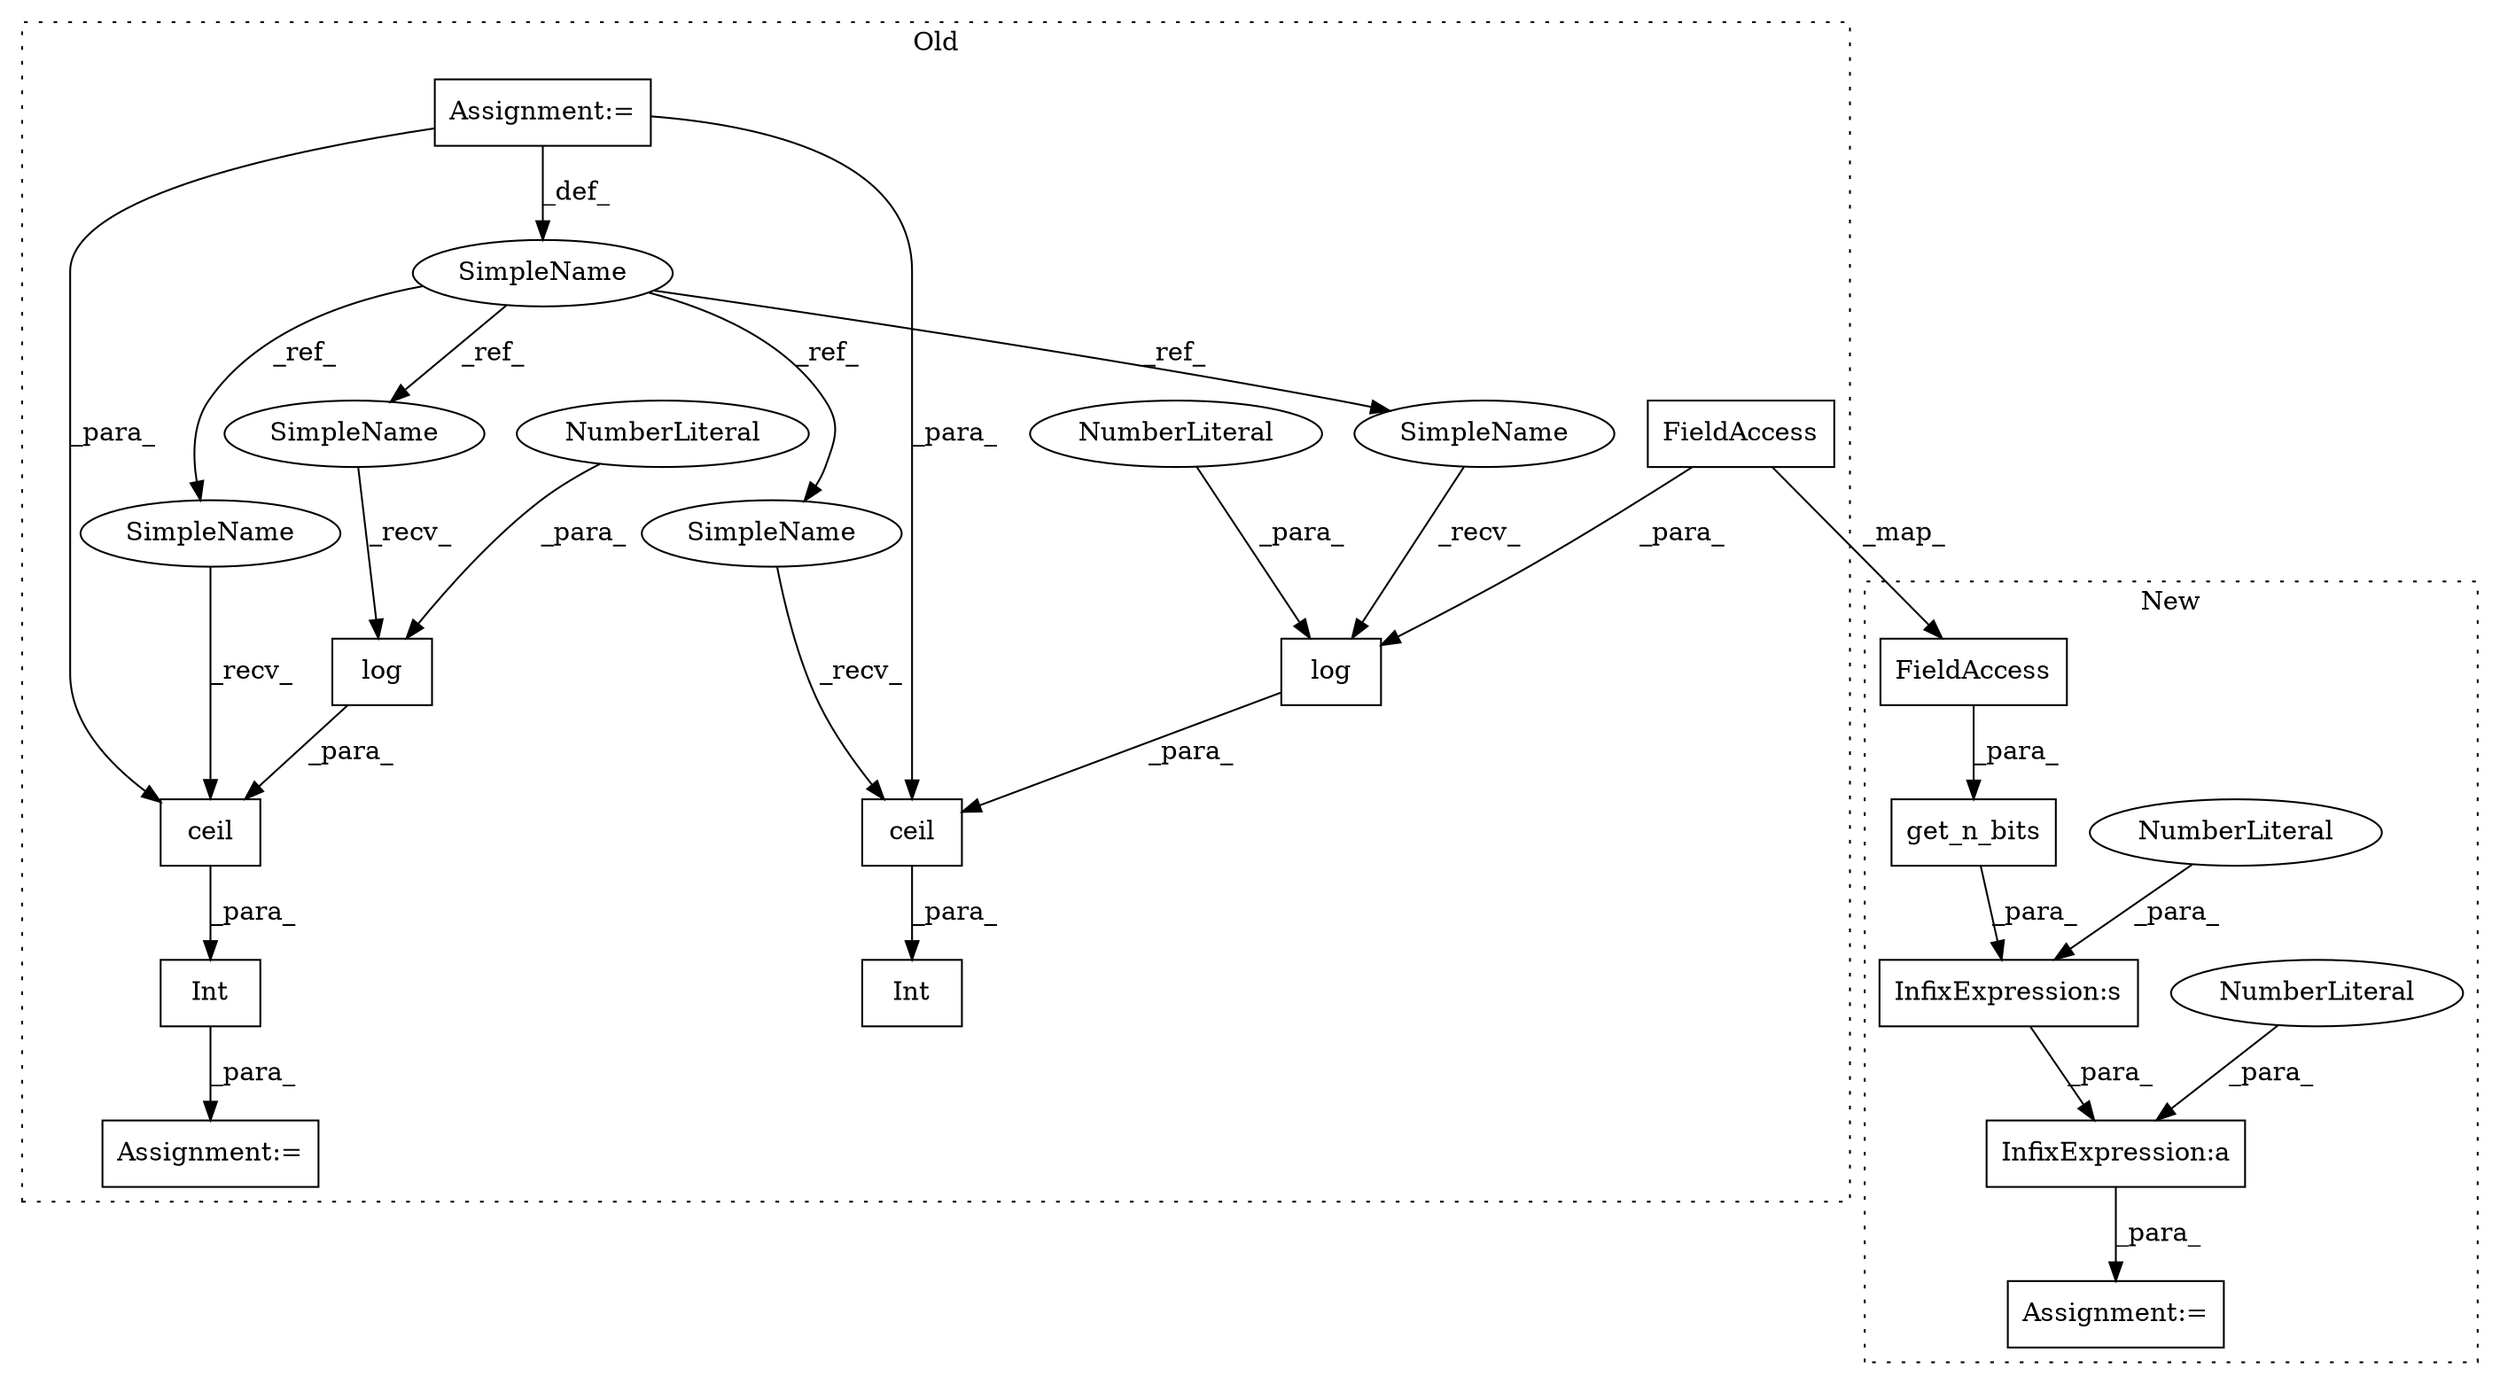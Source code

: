 digraph G {
subgraph cluster0 {
1 [label="Int" a="32" s="2418,2470" l="4,1" shape="box"];
7 [label="log" a="32" s="2437,2468" l="4,1" shape="box"];
8 [label="NumberLiteral" a="34" s="2467" l="1" shape="ellipse"];
9 [label="SimpleName" a="42" s="2296" l="4" shape="ellipse"];
10 [label="log" a="32" s="2516,2537" l="4,1" shape="box"];
11 [label="NumberLiteral" a="34" s="2536" l="1" shape="ellipse"];
12 [label="ceil" a="32" s="2427,2469" l="5,1" shape="box"];
13 [label="Assignment:=" a="7" s="2496" l="1" shape="box"];
14 [label="ceil" a="32" s="2506,2538" l="5,1" shape="box"];
15 [label="Assignment:=" a="7" s="2296" l="4" shape="box"];
17 [label="Int" a="32" s="2497,2539" l="4,1" shape="box"];
19 [label="FieldAccess" a="22" s="2441" l="25" shape="box"];
20 [label="SimpleName" a="42" s="2501" l="4" shape="ellipse"];
21 [label="SimpleName" a="42" s="2422" l="4" shape="ellipse"];
22 [label="SimpleName" a="42" s="2432" l="4" shape="ellipse"];
23 [label="SimpleName" a="42" s="2511" l="4" shape="ellipse"];
label = "Old";
style="dotted";
}
subgraph cluster1 {
2 [label="get_n_bits" a="32" s="2462,2498" l="11,1" shape="box"];
3 [label="InfixExpression:a" a="27" s="2544" l="3" shape="box"];
4 [label="NumberLiteral" a="34" s="2547" l="1" shape="ellipse"];
5 [label="InfixExpression:s" a="27" s="2523" l="4" shape="box"];
6 [label="NumberLiteral" a="34" s="2522" l="1" shape="ellipse"];
16 [label="Assignment:=" a="7" s="2519" l="1" shape="box"];
18 [label="FieldAccess" a="22" s="2473" l="25" shape="box"];
label = "New";
style="dotted";
}
2 -> 5 [label="_para_"];
3 -> 16 [label="_para_"];
4 -> 3 [label="_para_"];
5 -> 3 [label="_para_"];
6 -> 5 [label="_para_"];
7 -> 12 [label="_para_"];
8 -> 7 [label="_para_"];
9 -> 23 [label="_ref_"];
9 -> 20 [label="_ref_"];
9 -> 22 [label="_ref_"];
9 -> 21 [label="_ref_"];
10 -> 14 [label="_para_"];
11 -> 10 [label="_para_"];
12 -> 1 [label="_para_"];
14 -> 17 [label="_para_"];
15 -> 12 [label="_para_"];
15 -> 14 [label="_para_"];
15 -> 9 [label="_def_"];
17 -> 13 [label="_para_"];
18 -> 2 [label="_para_"];
19 -> 18 [label="_map_"];
19 -> 7 [label="_para_"];
20 -> 14 [label="_recv_"];
21 -> 12 [label="_recv_"];
22 -> 7 [label="_recv_"];
23 -> 10 [label="_recv_"];
}